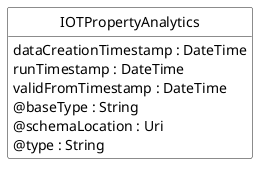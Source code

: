 @startuml
hide circle
hide methods
hide stereotype
show <<Enumeration>> stereotype
skinparam class {
   BackgroundColor<<Enumeration>> #E6F5F7
   BackgroundColor<<Ref>> #FFFFE0
   BackgroundColor<<Pivot>> #FFFFFFF
   BackgroundColor<<SimpleType>> #E2F0DA
   BackgroundColor #FCF2E3
}

class IOTPropertyAnalytics <<Pivot>> {
    dataCreationTimestamp : DateTime
    runTimestamp : DateTime
    validFromTimestamp : DateTime
    @baseType : String
    @schemaLocation : Uri
    @type : String
}


@enduml